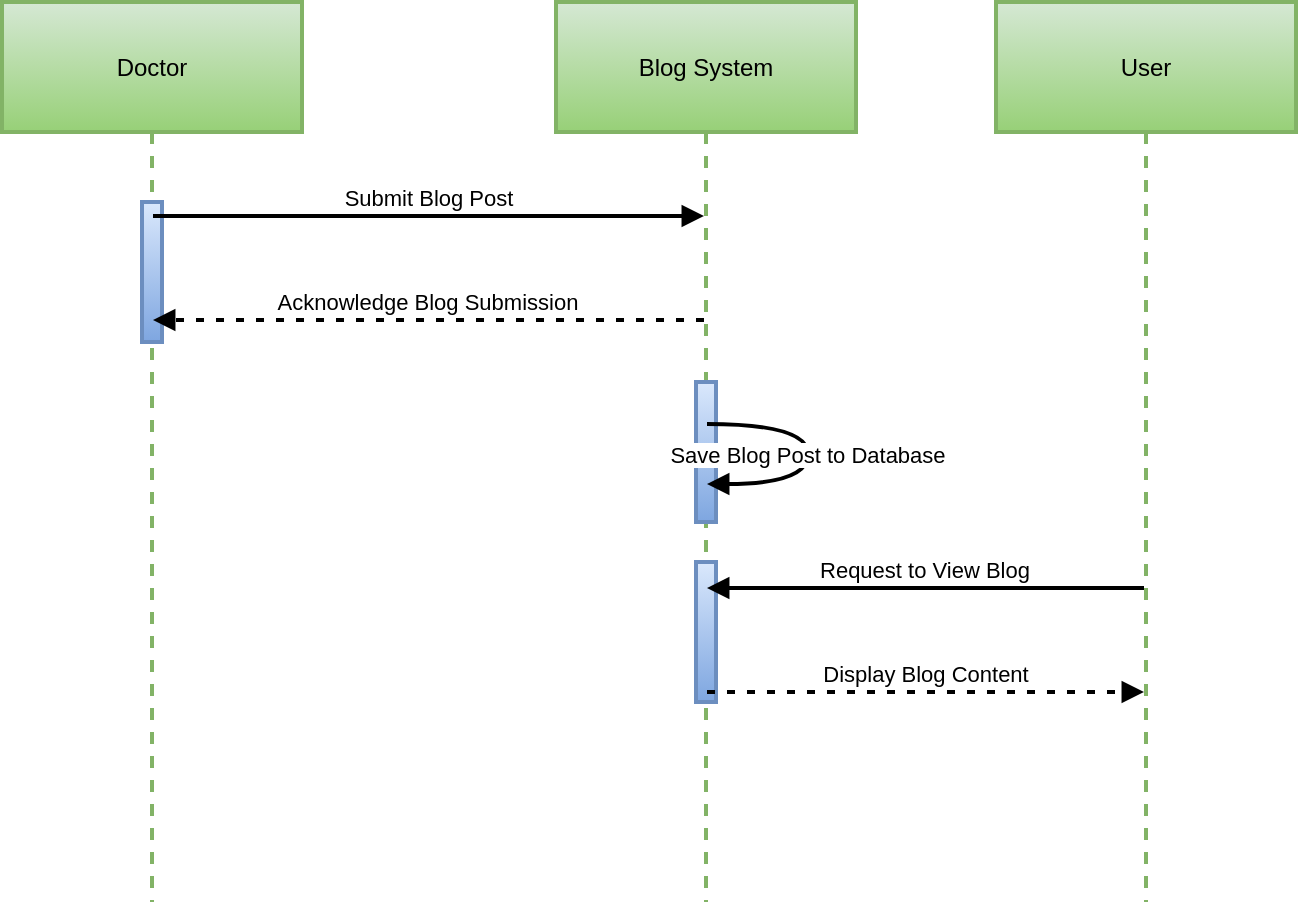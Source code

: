 <mxfile version="26.0.5">
  <diagram id="ydW3iTOIEBJDnUvKhC3X" name="Page-1">
    <mxGraphModel dx="1434" dy="756" grid="1" gridSize="10" guides="1" tooltips="1" connect="1" arrows="1" fold="1" page="1" pageScale="1" pageWidth="850" pageHeight="1100" math="0" shadow="0">
      <root>
        <mxCell id="0" />
        <mxCell id="1" parent="0" />
        <mxCell id="SXxbHGS_TOv4Ob3SwH2M-1" value="Doctor" style="shape=umlLifeline;perimeter=lifelinePerimeter;whiteSpace=wrap;container=1;dropTarget=0;collapsible=0;recursiveResize=0;outlineConnect=0;portConstraint=eastwest;newEdgeStyle={&quot;edgeStyle&quot;:&quot;elbowEdgeStyle&quot;,&quot;elbow&quot;:&quot;vertical&quot;,&quot;curved&quot;:0,&quot;rounded&quot;:0};size=65;fillColor=#d5e8d4;gradientColor=#97d077;strokeColor=#82b366;strokeWidth=2;" vertex="1" parent="1">
          <mxGeometry x="30" y="110" width="150" height="450" as="geometry" />
        </mxCell>
        <mxCell id="SXxbHGS_TOv4Ob3SwH2M-11" value="" style="html=1;points=[[0,0,0,0,5],[0,1,0,0,-5],[1,0,0,0,5],[1,1,0,0,-5]];perimeter=orthogonalPerimeter;outlineConnect=0;targetShapes=umlLifeline;portConstraint=eastwest;newEdgeStyle={&quot;curved&quot;:0,&quot;rounded&quot;:0};strokeWidth=2;fillColor=#dae8fc;gradientColor=#7ea6e0;strokeColor=#6c8ebf;" vertex="1" parent="SXxbHGS_TOv4Ob3SwH2M-1">
          <mxGeometry x="70" y="100" width="10" height="70" as="geometry" />
        </mxCell>
        <mxCell id="SXxbHGS_TOv4Ob3SwH2M-2" value="Blog System" style="shape=umlLifeline;perimeter=lifelinePerimeter;whiteSpace=wrap;container=1;dropTarget=0;collapsible=0;recursiveResize=0;outlineConnect=0;portConstraint=eastwest;newEdgeStyle={&quot;edgeStyle&quot;:&quot;elbowEdgeStyle&quot;,&quot;elbow&quot;:&quot;vertical&quot;,&quot;curved&quot;:0,&quot;rounded&quot;:0};size=65;fillColor=#d5e8d4;gradientColor=#97d077;strokeColor=#82b366;strokeWidth=2;" vertex="1" parent="1">
          <mxGeometry x="307" y="110" width="150" height="450" as="geometry" />
        </mxCell>
        <mxCell id="SXxbHGS_TOv4Ob3SwH2M-9" value="" style="html=1;points=[[0,0,0,0,5],[0,1,0,0,-5],[1,0,0,0,5],[1,1,0,0,-5]];perimeter=orthogonalPerimeter;outlineConnect=0;targetShapes=umlLifeline;portConstraint=eastwest;newEdgeStyle={&quot;curved&quot;:0,&quot;rounded&quot;:0};strokeWidth=2;fillColor=#dae8fc;gradientColor=#7ea6e0;strokeColor=#6c8ebf;" vertex="1" parent="SXxbHGS_TOv4Ob3SwH2M-2">
          <mxGeometry x="70" y="190" width="10" height="70" as="geometry" />
        </mxCell>
        <mxCell id="SXxbHGS_TOv4Ob3SwH2M-10" value="" style="html=1;points=[[0,0,0,0,5],[0,1,0,0,-5],[1,0,0,0,5],[1,1,0,0,-5]];perimeter=orthogonalPerimeter;outlineConnect=0;targetShapes=umlLifeline;portConstraint=eastwest;newEdgeStyle={&quot;curved&quot;:0,&quot;rounded&quot;:0};strokeWidth=2;fillColor=#dae8fc;gradientColor=#7ea6e0;strokeColor=#6c8ebf;" vertex="1" parent="SXxbHGS_TOv4Ob3SwH2M-2">
          <mxGeometry x="70" y="280" width="10" height="70" as="geometry" />
        </mxCell>
        <mxCell id="SXxbHGS_TOv4Ob3SwH2M-3" value="User" style="shape=umlLifeline;perimeter=lifelinePerimeter;whiteSpace=wrap;container=1;dropTarget=0;collapsible=0;recursiveResize=0;outlineConnect=0;portConstraint=eastwest;newEdgeStyle={&quot;edgeStyle&quot;:&quot;elbowEdgeStyle&quot;,&quot;elbow&quot;:&quot;vertical&quot;,&quot;curved&quot;:0,&quot;rounded&quot;:0};size=65;fillColor=#d5e8d4;gradientColor=#97d077;strokeColor=#82b366;strokeWidth=2;" vertex="1" parent="1">
          <mxGeometry x="527" y="110" width="150" height="450" as="geometry" />
        </mxCell>
        <mxCell id="SXxbHGS_TOv4Ob3SwH2M-4" value="Submit Blog Post" style="verticalAlign=bottom;edgeStyle=elbowEdgeStyle;elbow=vertical;curved=0;rounded=0;endArrow=block;strokeWidth=2;" edge="1" parent="1" source="SXxbHGS_TOv4Ob3SwH2M-1" target="SXxbHGS_TOv4Ob3SwH2M-2">
          <mxGeometry relative="1" as="geometry">
            <Array as="points">
              <mxPoint x="247" y="217" />
            </Array>
          </mxGeometry>
        </mxCell>
        <mxCell id="SXxbHGS_TOv4Ob3SwH2M-5" value="Acknowledge Blog Submission" style="verticalAlign=bottom;edgeStyle=elbowEdgeStyle;elbow=vertical;curved=0;rounded=0;dashed=1;dashPattern=2 3;endArrow=block;strokeWidth=2;" edge="1" parent="1" source="SXxbHGS_TOv4Ob3SwH2M-2" target="SXxbHGS_TOv4Ob3SwH2M-1">
          <mxGeometry relative="1" as="geometry">
            <Array as="points">
              <mxPoint x="250" y="269" />
            </Array>
          </mxGeometry>
        </mxCell>
        <mxCell id="SXxbHGS_TOv4Ob3SwH2M-6" value="Save Blog Post to Database" style="curved=1;endArrow=block;rounded=0;strokeWidth=2;" edge="1" parent="1" source="SXxbHGS_TOv4Ob3SwH2M-2" target="SXxbHGS_TOv4Ob3SwH2M-2">
          <mxGeometry relative="1" as="geometry">
            <Array as="points">
              <mxPoint x="433" y="321" />
              <mxPoint x="433" y="351" />
            </Array>
          </mxGeometry>
        </mxCell>
        <mxCell id="SXxbHGS_TOv4Ob3SwH2M-7" value="Request to View Blog" style="verticalAlign=bottom;edgeStyle=elbowEdgeStyle;elbow=vertical;curved=0;rounded=0;endArrow=block;strokeWidth=2;" edge="1" parent="1" source="SXxbHGS_TOv4Ob3SwH2M-3" target="SXxbHGS_TOv4Ob3SwH2M-2">
          <mxGeometry relative="1" as="geometry">
            <Array as="points">
              <mxPoint x="504" y="403" />
            </Array>
          </mxGeometry>
        </mxCell>
        <mxCell id="SXxbHGS_TOv4Ob3SwH2M-8" value="Display Blog Content" style="verticalAlign=bottom;edgeStyle=elbowEdgeStyle;elbow=vertical;curved=0;rounded=0;dashed=1;dashPattern=2 3;endArrow=block;strokeWidth=2;" edge="1" parent="1" source="SXxbHGS_TOv4Ob3SwH2M-2" target="SXxbHGS_TOv4Ob3SwH2M-3">
          <mxGeometry relative="1" as="geometry">
            <Array as="points">
              <mxPoint x="501" y="455" />
            </Array>
          </mxGeometry>
        </mxCell>
      </root>
    </mxGraphModel>
  </diagram>
</mxfile>
